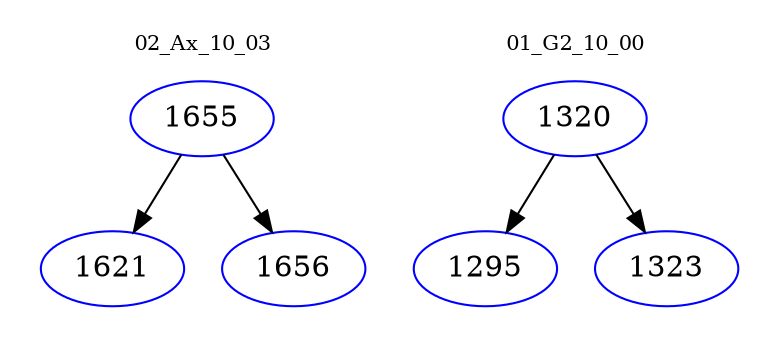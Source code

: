digraph{
subgraph cluster_0 {
color = white
label = "02_Ax_10_03";
fontsize=10;
T0_1655 [label="1655", color="blue"]
T0_1655 -> T0_1621 [color="black"]
T0_1621 [label="1621", color="blue"]
T0_1655 -> T0_1656 [color="black"]
T0_1656 [label="1656", color="blue"]
}
subgraph cluster_1 {
color = white
label = "01_G2_10_00";
fontsize=10;
T1_1320 [label="1320", color="blue"]
T1_1320 -> T1_1295 [color="black"]
T1_1295 [label="1295", color="blue"]
T1_1320 -> T1_1323 [color="black"]
T1_1323 [label="1323", color="blue"]
}
}
